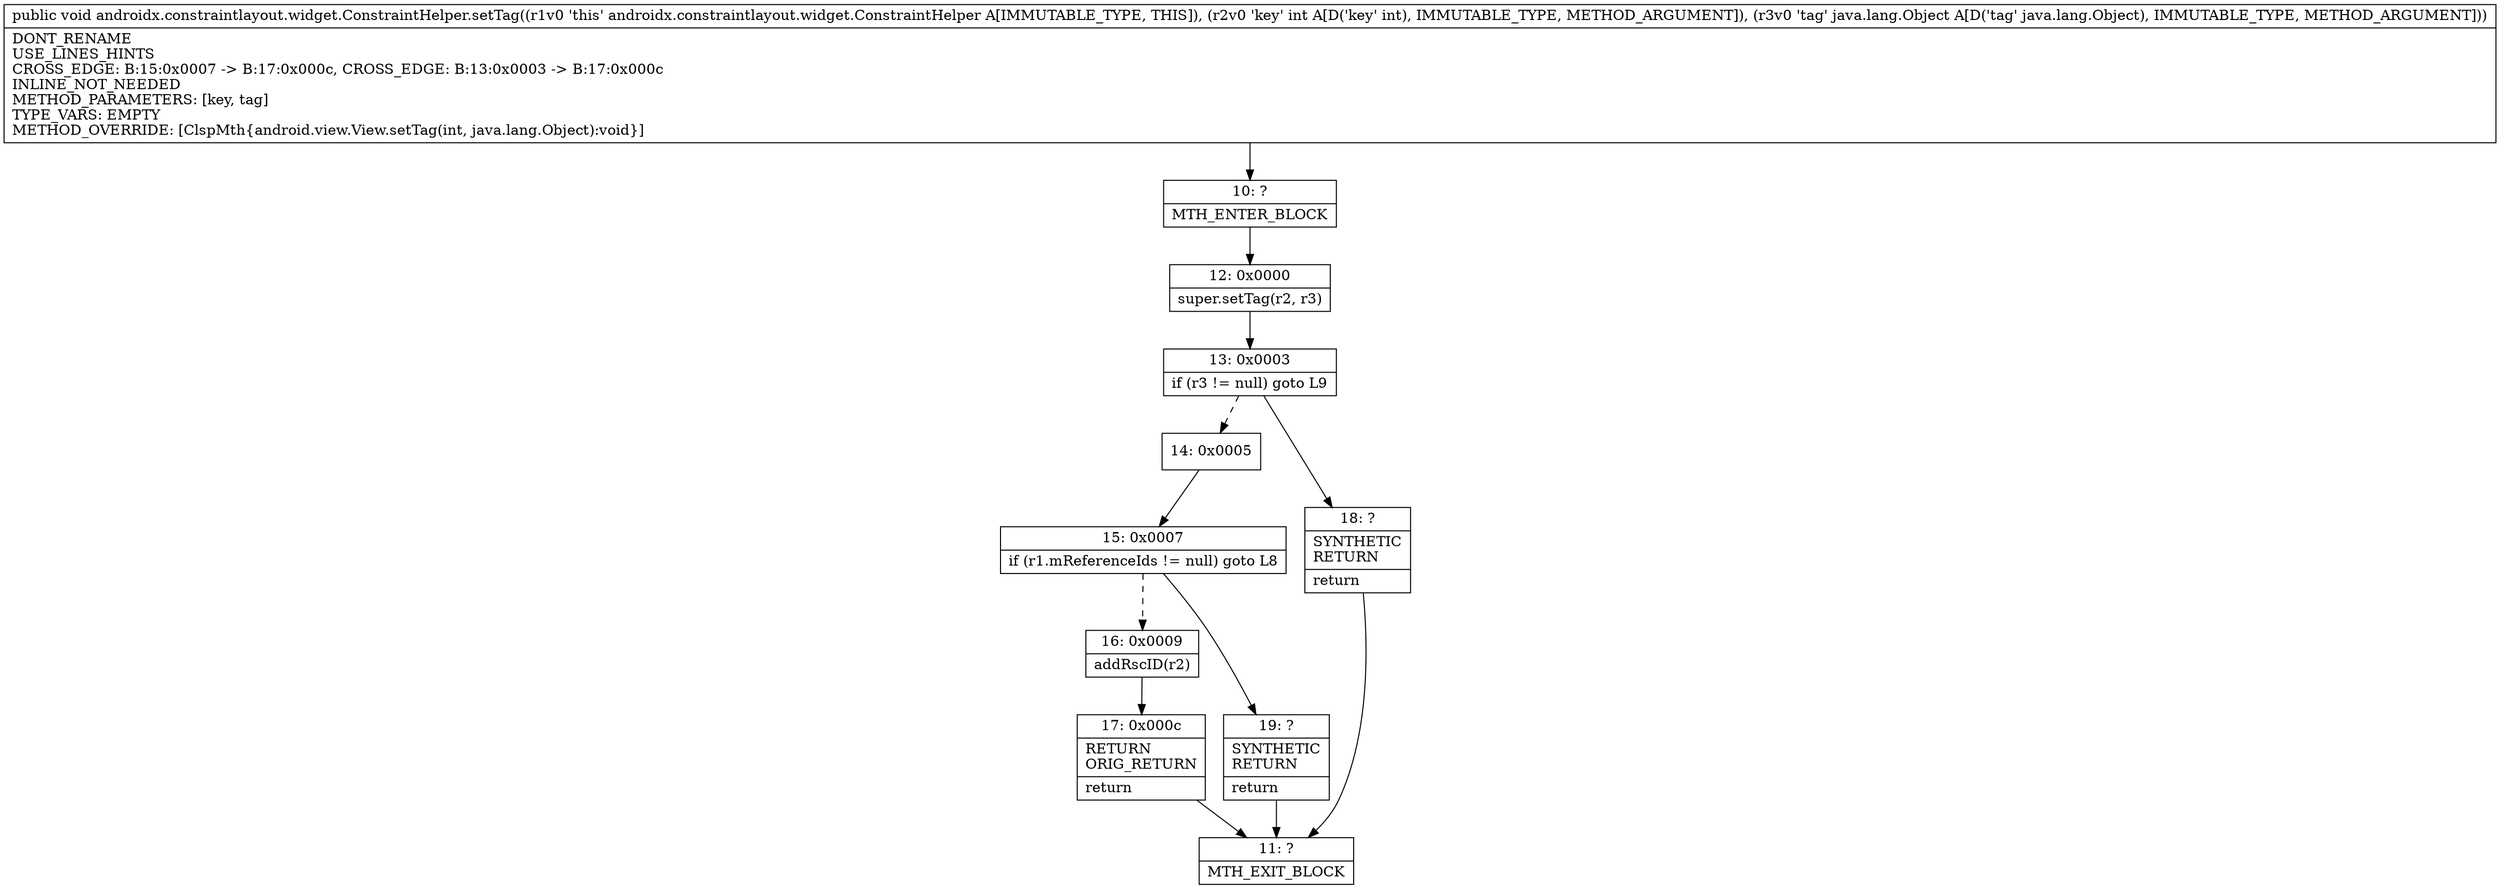 digraph "CFG forandroidx.constraintlayout.widget.ConstraintHelper.setTag(ILjava\/lang\/Object;)V" {
Node_10 [shape=record,label="{10\:\ ?|MTH_ENTER_BLOCK\l}"];
Node_12 [shape=record,label="{12\:\ 0x0000|super.setTag(r2, r3)\l}"];
Node_13 [shape=record,label="{13\:\ 0x0003|if (r3 != null) goto L9\l}"];
Node_14 [shape=record,label="{14\:\ 0x0005}"];
Node_15 [shape=record,label="{15\:\ 0x0007|if (r1.mReferenceIds != null) goto L8\l}"];
Node_16 [shape=record,label="{16\:\ 0x0009|addRscID(r2)\l}"];
Node_17 [shape=record,label="{17\:\ 0x000c|RETURN\lORIG_RETURN\l|return\l}"];
Node_11 [shape=record,label="{11\:\ ?|MTH_EXIT_BLOCK\l}"];
Node_19 [shape=record,label="{19\:\ ?|SYNTHETIC\lRETURN\l|return\l}"];
Node_18 [shape=record,label="{18\:\ ?|SYNTHETIC\lRETURN\l|return\l}"];
MethodNode[shape=record,label="{public void androidx.constraintlayout.widget.ConstraintHelper.setTag((r1v0 'this' androidx.constraintlayout.widget.ConstraintHelper A[IMMUTABLE_TYPE, THIS]), (r2v0 'key' int A[D('key' int), IMMUTABLE_TYPE, METHOD_ARGUMENT]), (r3v0 'tag' java.lang.Object A[D('tag' java.lang.Object), IMMUTABLE_TYPE, METHOD_ARGUMENT]))  | DONT_RENAME\lUSE_LINES_HINTS\lCROSS_EDGE: B:15:0x0007 \-\> B:17:0x000c, CROSS_EDGE: B:13:0x0003 \-\> B:17:0x000c\lINLINE_NOT_NEEDED\lMETHOD_PARAMETERS: [key, tag]\lTYPE_VARS: EMPTY\lMETHOD_OVERRIDE: [ClspMth\{android.view.View.setTag(int, java.lang.Object):void\}]\l}"];
MethodNode -> Node_10;Node_10 -> Node_12;
Node_12 -> Node_13;
Node_13 -> Node_14[style=dashed];
Node_13 -> Node_18;
Node_14 -> Node_15;
Node_15 -> Node_16[style=dashed];
Node_15 -> Node_19;
Node_16 -> Node_17;
Node_17 -> Node_11;
Node_19 -> Node_11;
Node_18 -> Node_11;
}


